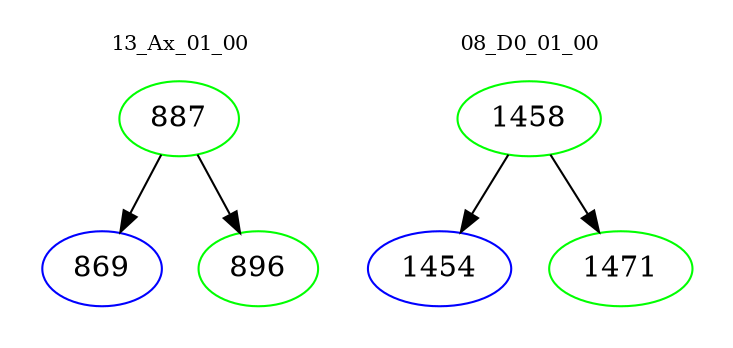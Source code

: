 digraph{
subgraph cluster_0 {
color = white
label = "13_Ax_01_00";
fontsize=10;
T0_887 [label="887", color="green"]
T0_887 -> T0_869 [color="black"]
T0_869 [label="869", color="blue"]
T0_887 -> T0_896 [color="black"]
T0_896 [label="896", color="green"]
}
subgraph cluster_1 {
color = white
label = "08_D0_01_00";
fontsize=10;
T1_1458 [label="1458", color="green"]
T1_1458 -> T1_1454 [color="black"]
T1_1454 [label="1454", color="blue"]
T1_1458 -> T1_1471 [color="black"]
T1_1471 [label="1471", color="green"]
}
}
